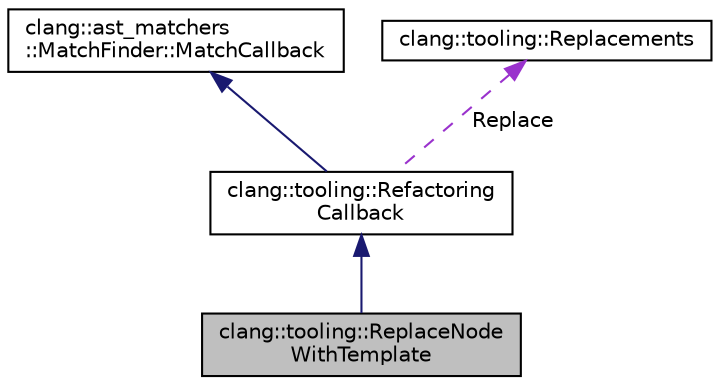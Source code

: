 digraph "clang::tooling::ReplaceNodeWithTemplate"
{
 // LATEX_PDF_SIZE
  bgcolor="transparent";
  edge [fontname="Helvetica",fontsize="10",labelfontname="Helvetica",labelfontsize="10"];
  node [fontname="Helvetica",fontsize="10",shape=record];
  Node1 [label="clang::tooling::ReplaceNode\lWithTemplate",height=0.2,width=0.4,color="black", fillcolor="grey75", style="filled", fontcolor="black",tooltip="Replace the text of an AST node bound to FromId with the result of evaluating the template in ToTempl..."];
  Node2 -> Node1 [dir="back",color="midnightblue",fontsize="10",style="solid",fontname="Helvetica"];
  Node2 [label="clang::tooling::Refactoring\lCallback",height=0.2,width=0.4,color="black",URL="$classclang_1_1tooling_1_1RefactoringCallback.html",tooltip="Base class for RefactoringCallbacks."];
  Node3 -> Node2 [dir="back",color="midnightblue",fontsize="10",style="solid",fontname="Helvetica"];
  Node3 [label="clang::ast_matchers\l::MatchFinder::MatchCallback",height=0.2,width=0.4,color="black",URL="$classclang_1_1ast__matchers_1_1MatchFinder_1_1MatchCallback.html",tooltip="Called when the Match registered for it was successfully found in the AST."];
  Node4 -> Node2 [dir="back",color="darkorchid3",fontsize="10",style="dashed",label=" Replace" ,fontname="Helvetica"];
  Node4 [label="clang::tooling::Replacements",height=0.2,width=0.4,color="black",URL="$classclang_1_1tooling_1_1Replacements.html",tooltip="Maintains a set of replacements that are conflict-free."];
}
